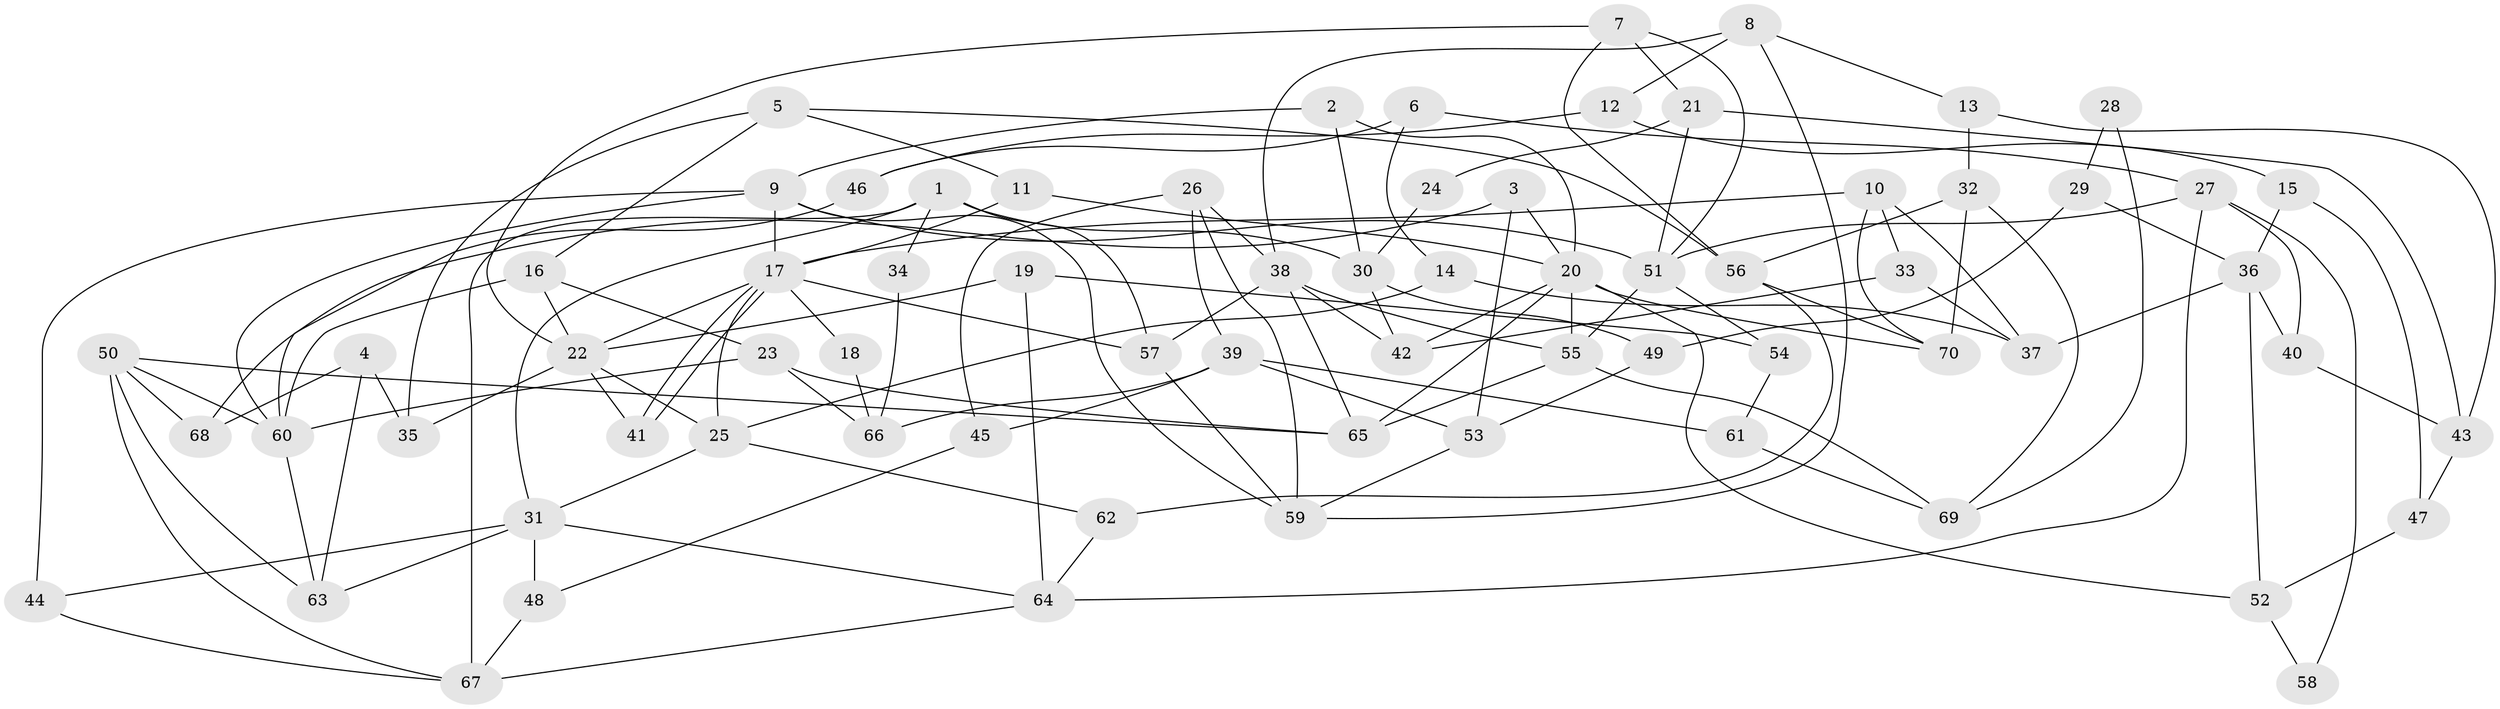 // coarse degree distribution, {7: 0.09523809523809523, 6: 0.14285714285714285, 3: 0.19047619047619047, 4: 0.2857142857142857, 5: 0.16666666666666666, 10: 0.047619047619047616, 9: 0.023809523809523808, 2: 0.047619047619047616}
// Generated by graph-tools (version 1.1) at 2025/24/03/03/25 07:24:03]
// undirected, 70 vertices, 140 edges
graph export_dot {
graph [start="1"]
  node [color=gray90,style=filled];
  1;
  2;
  3;
  4;
  5;
  6;
  7;
  8;
  9;
  10;
  11;
  12;
  13;
  14;
  15;
  16;
  17;
  18;
  19;
  20;
  21;
  22;
  23;
  24;
  25;
  26;
  27;
  28;
  29;
  30;
  31;
  32;
  33;
  34;
  35;
  36;
  37;
  38;
  39;
  40;
  41;
  42;
  43;
  44;
  45;
  46;
  47;
  48;
  49;
  50;
  51;
  52;
  53;
  54;
  55;
  56;
  57;
  58;
  59;
  60;
  61;
  62;
  63;
  64;
  65;
  66;
  67;
  68;
  69;
  70;
  1 -- 57;
  1 -- 31;
  1 -- 30;
  1 -- 34;
  1 -- 67;
  2 -- 20;
  2 -- 9;
  2 -- 30;
  3 -- 68;
  3 -- 20;
  3 -- 53;
  4 -- 63;
  4 -- 35;
  4 -- 68;
  5 -- 56;
  5 -- 16;
  5 -- 11;
  5 -- 35;
  6 -- 14;
  6 -- 27;
  6 -- 46;
  7 -- 51;
  7 -- 22;
  7 -- 21;
  7 -- 56;
  8 -- 59;
  8 -- 38;
  8 -- 12;
  8 -- 13;
  9 -- 17;
  9 -- 60;
  9 -- 44;
  9 -- 51;
  9 -- 59;
  10 -- 70;
  10 -- 17;
  10 -- 33;
  10 -- 37;
  11 -- 20;
  11 -- 17;
  12 -- 15;
  12 -- 46;
  13 -- 32;
  13 -- 43;
  14 -- 25;
  14 -- 37;
  15 -- 36;
  15 -- 47;
  16 -- 60;
  16 -- 22;
  16 -- 23;
  17 -- 41;
  17 -- 41;
  17 -- 18;
  17 -- 22;
  17 -- 25;
  17 -- 57;
  18 -- 66;
  19 -- 22;
  19 -- 64;
  19 -- 54;
  20 -- 65;
  20 -- 55;
  20 -- 42;
  20 -- 52;
  20 -- 70;
  21 -- 51;
  21 -- 24;
  21 -- 43;
  22 -- 25;
  22 -- 35;
  22 -- 41;
  23 -- 65;
  23 -- 60;
  23 -- 66;
  24 -- 30;
  25 -- 31;
  25 -- 62;
  26 -- 38;
  26 -- 45;
  26 -- 39;
  26 -- 59;
  27 -- 51;
  27 -- 64;
  27 -- 40;
  27 -- 58;
  28 -- 29;
  28 -- 69;
  29 -- 36;
  29 -- 49;
  30 -- 42;
  30 -- 49;
  31 -- 63;
  31 -- 44;
  31 -- 48;
  31 -- 64;
  32 -- 56;
  32 -- 70;
  32 -- 69;
  33 -- 42;
  33 -- 37;
  34 -- 66;
  36 -- 40;
  36 -- 37;
  36 -- 52;
  38 -- 57;
  38 -- 42;
  38 -- 55;
  38 -- 65;
  39 -- 53;
  39 -- 45;
  39 -- 61;
  39 -- 66;
  40 -- 43;
  43 -- 47;
  44 -- 67;
  45 -- 48;
  46 -- 60;
  47 -- 52;
  48 -- 67;
  49 -- 53;
  50 -- 65;
  50 -- 60;
  50 -- 63;
  50 -- 67;
  50 -- 68;
  51 -- 54;
  51 -- 55;
  52 -- 58;
  53 -- 59;
  54 -- 61;
  55 -- 65;
  55 -- 69;
  56 -- 62;
  56 -- 70;
  57 -- 59;
  60 -- 63;
  61 -- 69;
  62 -- 64;
  64 -- 67;
}
